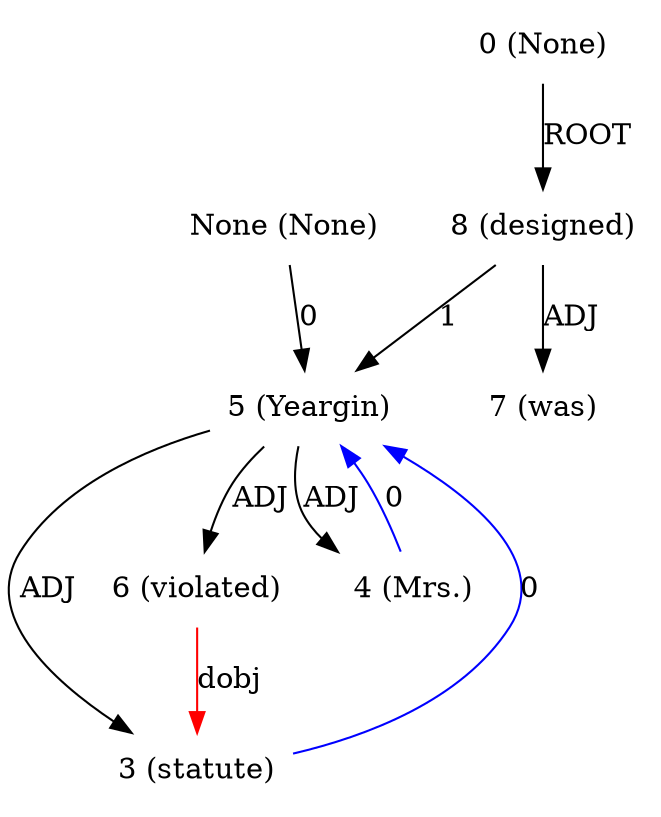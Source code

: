 digraph G{
edge [dir=forward]
node [shape=plaintext]

None [label="None (None)"]
None -> 5 [label="0"]
0 [label="0 (None)"]
0 -> 8 [label="ROOT"]
3 [label="3 (statute)"]
3 -> 5 [label="0", color="blue"]
6 -> 3 [label="dobj", color="red"]
4 [label="4 (Mrs.)"]
4 -> 5 [label="0", color="blue"]
5 [label="5 (Yeargin)"]
5 -> 3 [label="ADJ"]
5 -> 4 [label="ADJ"]
5 -> 6 [label="ADJ"]
6 [label="6 (violated)"]
7 [label="7 (was)"]
8 [label="8 (designed)"]
8 -> 5 [label="1"]
8 -> 7 [label="ADJ"]
}
